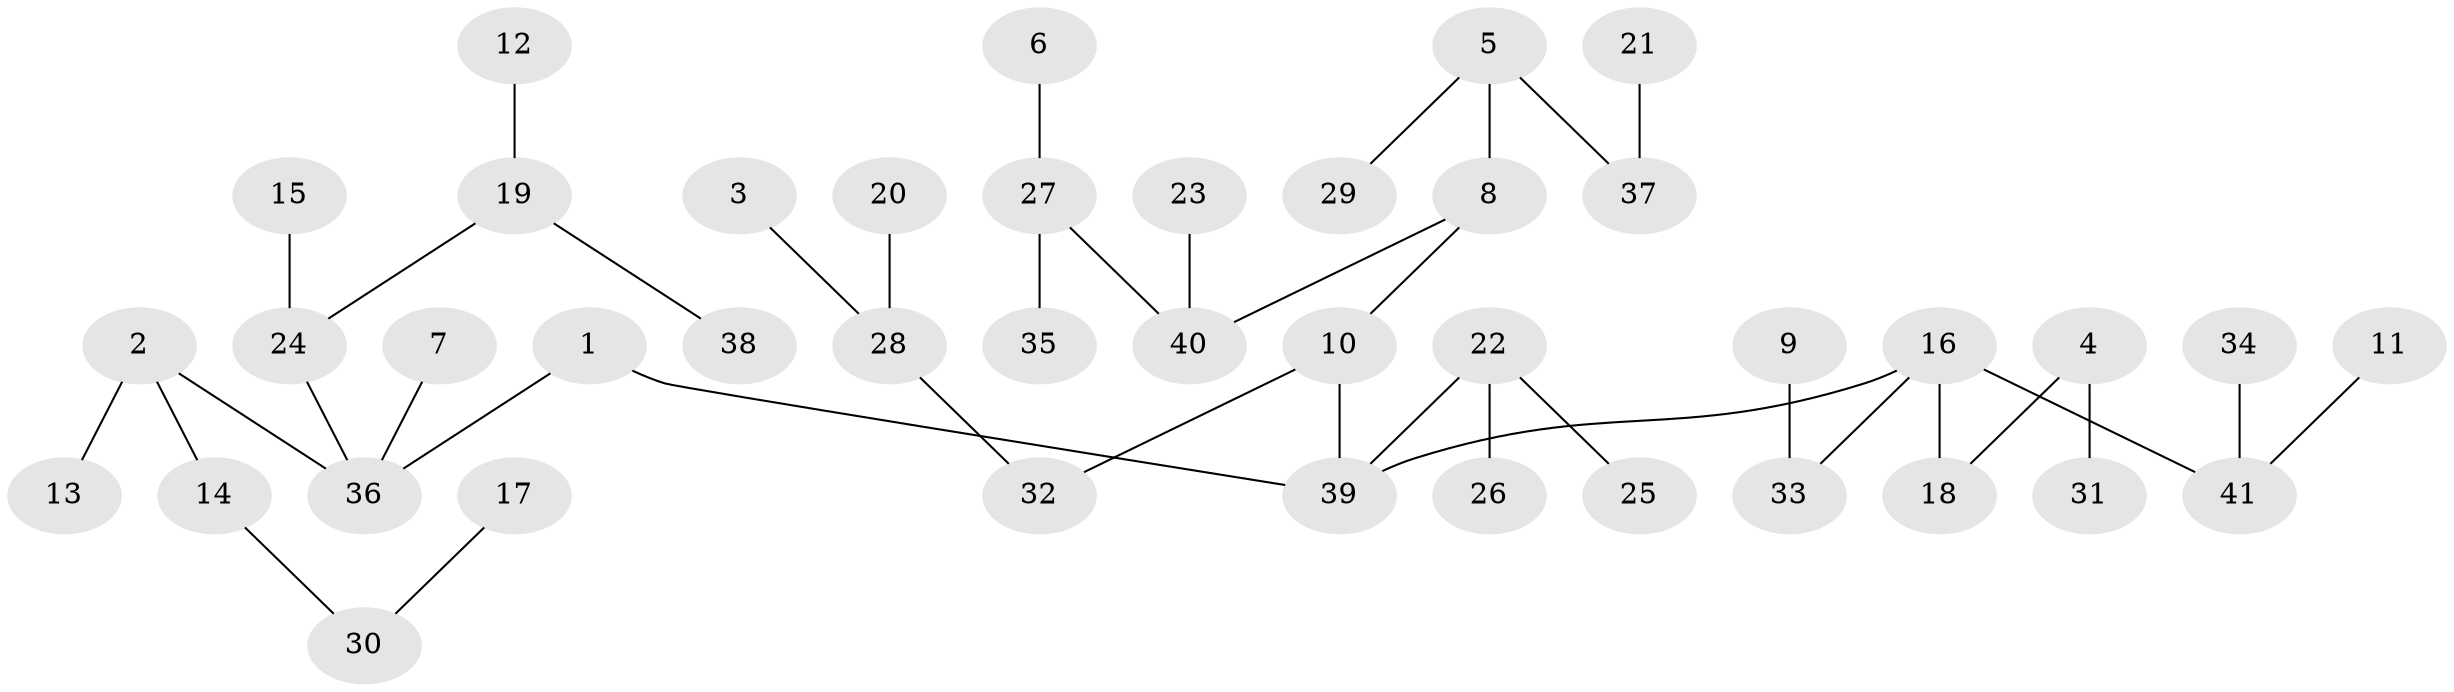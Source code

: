 // original degree distribution, {4: 0.05970149253731343, 6: 0.022388059701492536, 2: 0.27611940298507465, 1: 0.47761194029850745, 5: 0.04477611940298507, 3: 0.11940298507462686}
// Generated by graph-tools (version 1.1) at 2025/37/03/04/25 23:37:29]
// undirected, 41 vertices, 40 edges
graph export_dot {
  node [color=gray90,style=filled];
  1;
  2;
  3;
  4;
  5;
  6;
  7;
  8;
  9;
  10;
  11;
  12;
  13;
  14;
  15;
  16;
  17;
  18;
  19;
  20;
  21;
  22;
  23;
  24;
  25;
  26;
  27;
  28;
  29;
  30;
  31;
  32;
  33;
  34;
  35;
  36;
  37;
  38;
  39;
  40;
  41;
  1 -- 36 [weight=1.0];
  1 -- 39 [weight=1.0];
  2 -- 13 [weight=1.0];
  2 -- 14 [weight=1.0];
  2 -- 36 [weight=1.0];
  3 -- 28 [weight=1.0];
  4 -- 18 [weight=1.0];
  4 -- 31 [weight=1.0];
  5 -- 8 [weight=1.0];
  5 -- 29 [weight=1.0];
  5 -- 37 [weight=1.0];
  6 -- 27 [weight=1.0];
  7 -- 36 [weight=1.0];
  8 -- 10 [weight=1.0];
  8 -- 40 [weight=1.0];
  9 -- 33 [weight=1.0];
  10 -- 32 [weight=1.0];
  10 -- 39 [weight=1.0];
  11 -- 41 [weight=1.0];
  12 -- 19 [weight=1.0];
  14 -- 30 [weight=1.0];
  15 -- 24 [weight=1.0];
  16 -- 18 [weight=1.0];
  16 -- 33 [weight=1.0];
  16 -- 39 [weight=1.0];
  16 -- 41 [weight=1.0];
  17 -- 30 [weight=1.0];
  19 -- 24 [weight=1.0];
  19 -- 38 [weight=1.0];
  20 -- 28 [weight=1.0];
  21 -- 37 [weight=1.0];
  22 -- 25 [weight=1.0];
  22 -- 26 [weight=1.0];
  22 -- 39 [weight=1.0];
  23 -- 40 [weight=1.0];
  24 -- 36 [weight=1.0];
  27 -- 35 [weight=1.0];
  27 -- 40 [weight=1.0];
  28 -- 32 [weight=1.0];
  34 -- 41 [weight=1.0];
}
